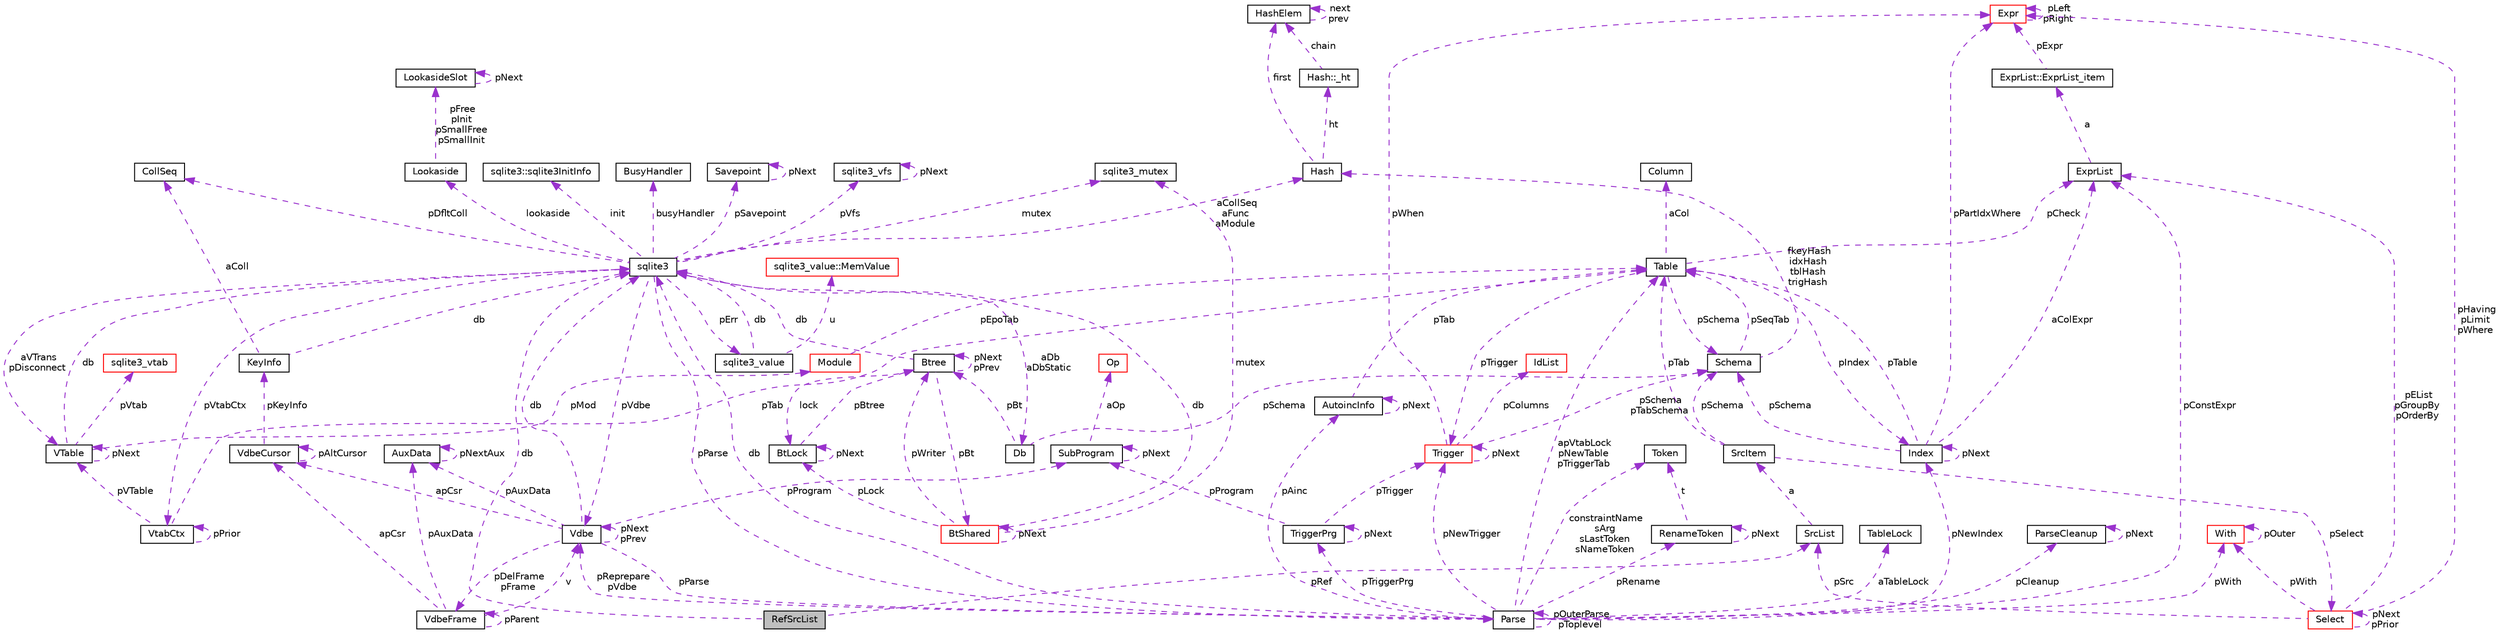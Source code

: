 digraph "RefSrcList"
{
 // LATEX_PDF_SIZE
  edge [fontname="Helvetica",fontsize="10",labelfontname="Helvetica",labelfontsize="10"];
  node [fontname="Helvetica",fontsize="10",shape=record];
  Node1 [label="RefSrcList",height=0.2,width=0.4,color="black", fillcolor="grey75", style="filled", fontcolor="black",tooltip=" "];
  Node2 -> Node1 [dir="back",color="darkorchid3",fontsize="10",style="dashed",label=" db" ,fontname="Helvetica"];
  Node2 [label="sqlite3",height=0.2,width=0.4,color="black", fillcolor="white", style="filled",URL="$d9/dcd/structsqlite3.html",tooltip=" "];
  Node3 -> Node2 [dir="back",color="darkorchid3",fontsize="10",style="dashed",label=" pVfs" ,fontname="Helvetica"];
  Node3 [label="sqlite3_vfs",height=0.2,width=0.4,color="black", fillcolor="white", style="filled",URL="$d3/d36/structsqlite3__vfs.html",tooltip=" "];
  Node3 -> Node3 [dir="back",color="darkorchid3",fontsize="10",style="dashed",label=" pNext" ,fontname="Helvetica"];
  Node4 -> Node2 [dir="back",color="darkorchid3",fontsize="10",style="dashed",label=" pVdbe" ,fontname="Helvetica"];
  Node4 [label="Vdbe",height=0.2,width=0.4,color="black", fillcolor="white", style="filled",URL="$db/d1b/sqlite3_8c.html#de/d53/structVdbe",tooltip=" "];
  Node2 -> Node4 [dir="back",color="darkorchid3",fontsize="10",style="dashed",label=" db" ,fontname="Helvetica"];
  Node4 -> Node4 [dir="back",color="darkorchid3",fontsize="10",style="dashed",label=" pNext\npPrev" ,fontname="Helvetica"];
  Node5 -> Node4 [dir="back",color="darkorchid3",fontsize="10",style="dashed",label=" pParse" ,fontname="Helvetica"];
  Node5 [label="Parse",height=0.2,width=0.4,color="black", fillcolor="white", style="filled",URL="$db/d1b/sqlite3_8c.html#db/dbb/structParse",tooltip=" "];
  Node2 -> Node5 [dir="back",color="darkorchid3",fontsize="10",style="dashed",label=" db" ,fontname="Helvetica"];
  Node4 -> Node5 [dir="back",color="darkorchid3",fontsize="10",style="dashed",label=" pReprepare\npVdbe" ,fontname="Helvetica"];
  Node6 -> Node5 [dir="back",color="darkorchid3",fontsize="10",style="dashed",label=" pConstExpr" ,fontname="Helvetica"];
  Node6 [label="ExprList",height=0.2,width=0.4,color="black", fillcolor="white", style="filled",URL="$db/d1b/sqlite3_8c.html#d5/d5c/structExprList",tooltip=" "];
  Node7 -> Node6 [dir="back",color="darkorchid3",fontsize="10",style="dashed",label=" a" ,fontname="Helvetica"];
  Node7 [label="ExprList::ExprList_item",height=0.2,width=0.4,color="black", fillcolor="white", style="filled",URL="$db/d1b/sqlite3_8c.html#d8/dae/structExprList_1_1ExprList__item",tooltip=" "];
  Node8 -> Node7 [dir="back",color="darkorchid3",fontsize="10",style="dashed",label=" pExpr" ,fontname="Helvetica"];
  Node8 [label="Expr",height=0.2,width=0.4,color="red", fillcolor="white", style="filled",URL="$db/d1b/sqlite3_8c.html#d4/dfb/structExpr",tooltip=" "];
  Node8 -> Node8 [dir="back",color="darkorchid3",fontsize="10",style="dashed",label=" pLeft\npRight" ,fontname="Helvetica"];
  Node32 -> Node5 [dir="back",color="darkorchid3",fontsize="10",style="dashed",label=" constraintName\nsArg\nsLastToken\nsNameToken" ,fontname="Helvetica"];
  Node32 [label="Token",height=0.2,width=0.4,color="black", fillcolor="white", style="filled",URL="$db/d1b/sqlite3_8c.html#df/dcd/structToken",tooltip=" "];
  Node33 -> Node5 [dir="back",color="darkorchid3",fontsize="10",style="dashed",label=" aTableLock" ,fontname="Helvetica"];
  Node33 [label="TableLock",height=0.2,width=0.4,color="black", fillcolor="white", style="filled",URL="$db/d1b/sqlite3_8c.html#d1/d79/structTableLock",tooltip=" "];
  Node34 -> Node5 [dir="back",color="darkorchid3",fontsize="10",style="dashed",label=" pAinc" ,fontname="Helvetica"];
  Node34 [label="AutoincInfo",height=0.2,width=0.4,color="black", fillcolor="white", style="filled",URL="$db/d1b/sqlite3_8c.html#db/d7b/structAutoincInfo",tooltip=" "];
  Node34 -> Node34 [dir="back",color="darkorchid3",fontsize="10",style="dashed",label=" pNext" ,fontname="Helvetica"];
  Node11 -> Node34 [dir="back",color="darkorchid3",fontsize="10",style="dashed",label=" pTab" ,fontname="Helvetica"];
  Node11 [label="Table",height=0.2,width=0.4,color="black", fillcolor="white", style="filled",URL="$db/d1b/sqlite3_8c.html#dc/dcb/structTable",tooltip=" "];
  Node12 -> Node11 [dir="back",color="darkorchid3",fontsize="10",style="dashed",label=" aCol" ,fontname="Helvetica"];
  Node12 [label="Column",height=0.2,width=0.4,color="black", fillcolor="white", style="filled",URL="$db/d1b/sqlite3_8c.html#dc/dc1/structColumn",tooltip=" "];
  Node13 -> Node11 [dir="back",color="darkorchid3",fontsize="10",style="dashed",label=" pIndex" ,fontname="Helvetica"];
  Node13 [label="Index",height=0.2,width=0.4,color="black", fillcolor="white", style="filled",URL="$db/d1b/sqlite3_8c.html#df/d86/structIndex",tooltip=" "];
  Node11 -> Node13 [dir="back",color="darkorchid3",fontsize="10",style="dashed",label=" pTable" ,fontname="Helvetica"];
  Node13 -> Node13 [dir="back",color="darkorchid3",fontsize="10",style="dashed",label=" pNext" ,fontname="Helvetica"];
  Node14 -> Node13 [dir="back",color="darkorchid3",fontsize="10",style="dashed",label=" pSchema" ,fontname="Helvetica"];
  Node14 [label="Schema",height=0.2,width=0.4,color="black", fillcolor="white", style="filled",URL="$db/d1b/sqlite3_8c.html#d8/db0/structSchema",tooltip=" "];
  Node15 -> Node14 [dir="back",color="darkorchid3",fontsize="10",style="dashed",label=" fkeyHash\nidxHash\ntblHash\ntrigHash" ,fontname="Helvetica"];
  Node15 [label="Hash",height=0.2,width=0.4,color="black", fillcolor="white", style="filled",URL="$db/d1b/sqlite3_8c.html#d1/dbe/structHash",tooltip=" "];
  Node16 -> Node15 [dir="back",color="darkorchid3",fontsize="10",style="dashed",label=" first" ,fontname="Helvetica"];
  Node16 [label="HashElem",height=0.2,width=0.4,color="black", fillcolor="white", style="filled",URL="$db/d1b/sqlite3_8c.html#da/d21/structHashElem",tooltip=" "];
  Node16 -> Node16 [dir="back",color="darkorchid3",fontsize="10",style="dashed",label=" next\nprev" ,fontname="Helvetica"];
  Node17 -> Node15 [dir="back",color="darkorchid3",fontsize="10",style="dashed",label=" ht" ,fontname="Helvetica"];
  Node17 [label="Hash::_ht",height=0.2,width=0.4,color="black", fillcolor="white", style="filled",URL="$db/d1b/sqlite3_8c.html#d7/d1f/structHash_1_1__ht",tooltip=" "];
  Node16 -> Node17 [dir="back",color="darkorchid3",fontsize="10",style="dashed",label=" chain" ,fontname="Helvetica"];
  Node11 -> Node14 [dir="back",color="darkorchid3",fontsize="10",style="dashed",label=" pSeqTab" ,fontname="Helvetica"];
  Node8 -> Node13 [dir="back",color="darkorchid3",fontsize="10",style="dashed",label=" pPartIdxWhere" ,fontname="Helvetica"];
  Node6 -> Node13 [dir="back",color="darkorchid3",fontsize="10",style="dashed",label=" aColExpr" ,fontname="Helvetica"];
  Node6 -> Node11 [dir="back",color="darkorchid3",fontsize="10",style="dashed",label=" pCheck" ,fontname="Helvetica"];
  Node18 -> Node11 [dir="back",color="darkorchid3",fontsize="10",style="dashed",label=" pTrigger" ,fontname="Helvetica"];
  Node18 [label="Trigger",height=0.2,width=0.4,color="red", fillcolor="white", style="filled",URL="$db/d1b/sqlite3_8c.html#dc/d15/structTrigger",tooltip=" "];
  Node8 -> Node18 [dir="back",color="darkorchid3",fontsize="10",style="dashed",label=" pWhen" ,fontname="Helvetica"];
  Node19 -> Node18 [dir="back",color="darkorchid3",fontsize="10",style="dashed",label=" pColumns" ,fontname="Helvetica"];
  Node19 [label="IdList",height=0.2,width=0.4,color="red", fillcolor="white", style="filled",URL="$db/d1b/sqlite3_8c.html#da/d69/structIdList",tooltip=" "];
  Node14 -> Node18 [dir="back",color="darkorchid3",fontsize="10",style="dashed",label=" pSchema\npTabSchema" ,fontname="Helvetica"];
  Node18 -> Node18 [dir="back",color="darkorchid3",fontsize="10",style="dashed",label=" pNext" ,fontname="Helvetica"];
  Node14 -> Node11 [dir="back",color="darkorchid3",fontsize="10",style="dashed",label=" pSchema" ,fontname="Helvetica"];
  Node5 -> Node5 [dir="back",color="darkorchid3",fontsize="10",style="dashed",label=" pOuterParse\npToplevel" ,fontname="Helvetica"];
  Node11 -> Node5 [dir="back",color="darkorchid3",fontsize="10",style="dashed",label=" apVtabLock\npNewTable\npTriggerTab" ,fontname="Helvetica"];
  Node35 -> Node5 [dir="back",color="darkorchid3",fontsize="10",style="dashed",label=" pTriggerPrg" ,fontname="Helvetica"];
  Node35 [label="TriggerPrg",height=0.2,width=0.4,color="black", fillcolor="white", style="filled",URL="$db/d1b/sqlite3_8c.html#d9/d62/structTriggerPrg",tooltip=" "];
  Node18 -> Node35 [dir="back",color="darkorchid3",fontsize="10",style="dashed",label=" pTrigger" ,fontname="Helvetica"];
  Node35 -> Node35 [dir="back",color="darkorchid3",fontsize="10",style="dashed",label=" pNext" ,fontname="Helvetica"];
  Node36 -> Node35 [dir="back",color="darkorchid3",fontsize="10",style="dashed",label=" pProgram" ,fontname="Helvetica"];
  Node36 [label="SubProgram",height=0.2,width=0.4,color="black", fillcolor="white", style="filled",URL="$db/d1b/sqlite3_8c.html#de/d7a/structSubProgram",tooltip=" "];
  Node37 -> Node36 [dir="back",color="darkorchid3",fontsize="10",style="dashed",label=" aOp" ,fontname="Helvetica"];
  Node37 [label="Op",height=0.2,width=0.4,color="red", fillcolor="white", style="filled",URL="$db/d1b/sqlite3_8c.html#d5/d1d/structVdbeOp",tooltip=" "];
  Node36 -> Node36 [dir="back",color="darkorchid3",fontsize="10",style="dashed",label=" pNext" ,fontname="Helvetica"];
  Node48 -> Node5 [dir="back",color="darkorchid3",fontsize="10",style="dashed",label=" pCleanup" ,fontname="Helvetica"];
  Node48 [label="ParseCleanup",height=0.2,width=0.4,color="black", fillcolor="white", style="filled",URL="$de/d52/structParseCleanup.html",tooltip=" "];
  Node48 -> Node48 [dir="back",color="darkorchid3",fontsize="10",style="dashed",label=" pNext" ,fontname="Helvetica"];
  Node13 -> Node5 [dir="back",color="darkorchid3",fontsize="10",style="dashed",label=" pNewIndex" ,fontname="Helvetica"];
  Node18 -> Node5 [dir="back",color="darkorchid3",fontsize="10",style="dashed",label=" pNewTrigger" ,fontname="Helvetica"];
  Node25 -> Node5 [dir="back",color="darkorchid3",fontsize="10",style="dashed",label=" pWith" ,fontname="Helvetica"];
  Node25 [label="With",height=0.2,width=0.4,color="red", fillcolor="white", style="filled",URL="$db/d1b/sqlite3_8c.html#df/d70/structWith",tooltip=" "];
  Node25 -> Node25 [dir="back",color="darkorchid3",fontsize="10",style="dashed",label=" pOuter" ,fontname="Helvetica"];
  Node49 -> Node5 [dir="back",color="darkorchid3",fontsize="10",style="dashed",label=" pRename" ,fontname="Helvetica"];
  Node49 [label="RenameToken",height=0.2,width=0.4,color="black", fillcolor="white", style="filled",URL="$db/d1b/sqlite3_8c.html#d7/db5/structRenameToken",tooltip=" "];
  Node32 -> Node49 [dir="back",color="darkorchid3",fontsize="10",style="dashed",label=" t" ,fontname="Helvetica"];
  Node49 -> Node49 [dir="back",color="darkorchid3",fontsize="10",style="dashed",label=" pNext" ,fontname="Helvetica"];
  Node50 -> Node4 [dir="back",color="darkorchid3",fontsize="10",style="dashed",label=" apCsr" ,fontname="Helvetica"];
  Node50 [label="VdbeCursor",height=0.2,width=0.4,color="black", fillcolor="white", style="filled",URL="$db/d1b/sqlite3_8c.html#d0/dd5/structVdbeCursor",tooltip=" "];
  Node50 -> Node50 [dir="back",color="darkorchid3",fontsize="10",style="dashed",label=" pAltCursor" ,fontname="Helvetica"];
  Node47 -> Node50 [dir="back",color="darkorchid3",fontsize="10",style="dashed",label=" pKeyInfo" ,fontname="Helvetica"];
  Node47 [label="KeyInfo",height=0.2,width=0.4,color="black", fillcolor="white", style="filled",URL="$db/d1b/sqlite3_8c.html#d2/d51/structKeyInfo",tooltip=" "];
  Node2 -> Node47 [dir="back",color="darkorchid3",fontsize="10",style="dashed",label=" db" ,fontname="Helvetica"];
  Node42 -> Node47 [dir="back",color="darkorchid3",fontsize="10",style="dashed",label=" aColl" ,fontname="Helvetica"];
  Node42 [label="CollSeq",height=0.2,width=0.4,color="black", fillcolor="white", style="filled",URL="$d1/d4e/structCollSeq.html",tooltip=" "];
  Node51 -> Node4 [dir="back",color="darkorchid3",fontsize="10",style="dashed",label=" pDelFrame\npFrame" ,fontname="Helvetica"];
  Node51 [label="VdbeFrame",height=0.2,width=0.4,color="black", fillcolor="white", style="filled",URL="$db/d1b/sqlite3_8c.html#df/db1/structVdbeFrame",tooltip=" "];
  Node4 -> Node51 [dir="back",color="darkorchid3",fontsize="10",style="dashed",label=" v" ,fontname="Helvetica"];
  Node51 -> Node51 [dir="back",color="darkorchid3",fontsize="10",style="dashed",label=" pParent" ,fontname="Helvetica"];
  Node50 -> Node51 [dir="back",color="darkorchid3",fontsize="10",style="dashed",label=" apCsr" ,fontname="Helvetica"];
  Node52 -> Node51 [dir="back",color="darkorchid3",fontsize="10",style="dashed",label=" pAuxData" ,fontname="Helvetica"];
  Node52 [label="AuxData",height=0.2,width=0.4,color="black", fillcolor="white", style="filled",URL="$d7/d4c/structAuxData.html",tooltip=" "];
  Node52 -> Node52 [dir="back",color="darkorchid3",fontsize="10",style="dashed",label=" pNextAux" ,fontname="Helvetica"];
  Node36 -> Node4 [dir="back",color="darkorchid3",fontsize="10",style="dashed",label=" pProgram" ,fontname="Helvetica"];
  Node52 -> Node4 [dir="back",color="darkorchid3",fontsize="10",style="dashed",label=" pAuxData" ,fontname="Helvetica"];
  Node42 -> Node2 [dir="back",color="darkorchid3",fontsize="10",style="dashed",label=" pDfltColl" ,fontname="Helvetica"];
  Node53 -> Node2 [dir="back",color="darkorchid3",fontsize="10",style="dashed",label=" mutex" ,fontname="Helvetica"];
  Node53 [label="sqlite3_mutex",height=0.2,width=0.4,color="black", fillcolor="white", style="filled",URL="$db/d1b/sqlite3_8c.html#d5/d3c/structsqlite3__mutex",tooltip=" "];
  Node54 -> Node2 [dir="back",color="darkorchid3",fontsize="10",style="dashed",label=" aDb\naDbStatic" ,fontname="Helvetica"];
  Node54 [label="Db",height=0.2,width=0.4,color="black", fillcolor="white", style="filled",URL="$db/d1b/sqlite3_8c.html#d2/d6b/structDb",tooltip=" "];
  Node55 -> Node54 [dir="back",color="darkorchid3",fontsize="10",style="dashed",label=" pBt" ,fontname="Helvetica"];
  Node55 [label="Btree",height=0.2,width=0.4,color="black", fillcolor="white", style="filled",URL="$db/d1b/sqlite3_8c.html#dd/db3/structBtree",tooltip=" "];
  Node2 -> Node55 [dir="back",color="darkorchid3",fontsize="10",style="dashed",label=" db" ,fontname="Helvetica"];
  Node56 -> Node55 [dir="back",color="darkorchid3",fontsize="10",style="dashed",label=" pBt" ,fontname="Helvetica"];
  Node56 [label="BtShared",height=0.2,width=0.4,color="red", fillcolor="white", style="filled",URL="$d4/da0/structBtShared.html",tooltip=" "];
  Node2 -> Node56 [dir="back",color="darkorchid3",fontsize="10",style="dashed",label=" db" ,fontname="Helvetica"];
  Node53 -> Node56 [dir="back",color="darkorchid3",fontsize="10",style="dashed",label=" mutex" ,fontname="Helvetica"];
  Node56 -> Node56 [dir="back",color="darkorchid3",fontsize="10",style="dashed",label=" pNext" ,fontname="Helvetica"];
  Node71 -> Node56 [dir="back",color="darkorchid3",fontsize="10",style="dashed",label=" pLock" ,fontname="Helvetica"];
  Node71 [label="BtLock",height=0.2,width=0.4,color="black", fillcolor="white", style="filled",URL="$db/d1b/sqlite3_8c.html#db/dc1/structBtLock",tooltip=" "];
  Node55 -> Node71 [dir="back",color="darkorchid3",fontsize="10",style="dashed",label=" pBtree" ,fontname="Helvetica"];
  Node71 -> Node71 [dir="back",color="darkorchid3",fontsize="10",style="dashed",label=" pNext" ,fontname="Helvetica"];
  Node55 -> Node56 [dir="back",color="darkorchid3",fontsize="10",style="dashed",label=" pWriter" ,fontname="Helvetica"];
  Node55 -> Node55 [dir="back",color="darkorchid3",fontsize="10",style="dashed",label=" pNext\npPrev" ,fontname="Helvetica"];
  Node71 -> Node55 [dir="back",color="darkorchid3",fontsize="10",style="dashed",label=" lock" ,fontname="Helvetica"];
  Node14 -> Node54 [dir="back",color="darkorchid3",fontsize="10",style="dashed",label=" pSchema" ,fontname="Helvetica"];
  Node72 -> Node2 [dir="back",color="darkorchid3",fontsize="10",style="dashed",label=" init" ,fontname="Helvetica"];
  Node72 [label="sqlite3::sqlite3InitInfo",height=0.2,width=0.4,color="black", fillcolor="white", style="filled",URL="$d9/dcd/structsqlite3.html#df/d52/structsqlite3_1_1sqlite3InitInfo",tooltip=" "];
  Node5 -> Node2 [dir="back",color="darkorchid3",fontsize="10",style="dashed",label=" pParse" ,fontname="Helvetica"];
  Node40 -> Node2 [dir="back",color="darkorchid3",fontsize="10",style="dashed",label=" pErr" ,fontname="Helvetica"];
  Node40 [label="sqlite3_value",height=0.2,width=0.4,color="black", fillcolor="white", style="filled",URL="$d0/d9c/structsqlite3__value.html",tooltip=" "];
  Node41 -> Node40 [dir="back",color="darkorchid3",fontsize="10",style="dashed",label=" u" ,fontname="Helvetica"];
  Node41 [label="sqlite3_value::MemValue",height=0.2,width=0.4,color="red", fillcolor="white", style="filled",URL="$d0/d9c/structsqlite3__value.html#d5/da9/unionsqlite3__value_1_1MemValue",tooltip=" "];
  Node2 -> Node40 [dir="back",color="darkorchid3",fontsize="10",style="dashed",label=" db" ,fontname="Helvetica"];
  Node73 -> Node2 [dir="back",color="darkorchid3",fontsize="10",style="dashed",label=" lookaside" ,fontname="Helvetica"];
  Node73 [label="Lookaside",height=0.2,width=0.4,color="black", fillcolor="white", style="filled",URL="$db/d1b/sqlite3_8c.html#d9/d54/structLookaside",tooltip=" "];
  Node74 -> Node73 [dir="back",color="darkorchid3",fontsize="10",style="dashed",label=" pFree\npInit\npSmallFree\npSmallInit" ,fontname="Helvetica"];
  Node74 [label="LookasideSlot",height=0.2,width=0.4,color="black", fillcolor="white", style="filled",URL="$db/d1b/sqlite3_8c.html#d1/de0/structLookasideSlot",tooltip=" "];
  Node74 -> Node74 [dir="back",color="darkorchid3",fontsize="10",style="dashed",label=" pNext" ,fontname="Helvetica"];
  Node15 -> Node2 [dir="back",color="darkorchid3",fontsize="10",style="dashed",label=" aCollSeq\naFunc\naModule" ,fontname="Helvetica"];
  Node75 -> Node2 [dir="back",color="darkorchid3",fontsize="10",style="dashed",label=" pVtabCtx" ,fontname="Helvetica"];
  Node75 [label="VtabCtx",height=0.2,width=0.4,color="black", fillcolor="white", style="filled",URL="$db/d1b/sqlite3_8c.html#d3/d4f/structVtabCtx",tooltip=" "];
  Node43 -> Node75 [dir="back",color="darkorchid3",fontsize="10",style="dashed",label=" pVTable" ,fontname="Helvetica"];
  Node43 [label="VTable",height=0.2,width=0.4,color="black", fillcolor="white", style="filled",URL="$db/d1b/sqlite3_8c.html#d9/dde/structVTable",tooltip=" "];
  Node2 -> Node43 [dir="back",color="darkorchid3",fontsize="10",style="dashed",label=" db" ,fontname="Helvetica"];
  Node44 -> Node43 [dir="back",color="darkorchid3",fontsize="10",style="dashed",label=" pMod" ,fontname="Helvetica"];
  Node44 [label="Module",height=0.2,width=0.4,color="red", fillcolor="white", style="filled",URL="$d0/dc5/structModule.html",tooltip=" "];
  Node11 -> Node44 [dir="back",color="darkorchid3",fontsize="10",style="dashed",label=" pEpoTab" ,fontname="Helvetica"];
  Node46 -> Node43 [dir="back",color="darkorchid3",fontsize="10",style="dashed",label=" pVtab" ,fontname="Helvetica"];
  Node46 [label="sqlite3_vtab",height=0.2,width=0.4,color="red", fillcolor="white", style="filled",URL="$de/dd3/sqlite3_8h.html#d3/d12/structsqlite3__vtab",tooltip=" "];
  Node43 -> Node43 [dir="back",color="darkorchid3",fontsize="10",style="dashed",label=" pNext" ,fontname="Helvetica"];
  Node11 -> Node75 [dir="back",color="darkorchid3",fontsize="10",style="dashed",label=" pTab" ,fontname="Helvetica"];
  Node75 -> Node75 [dir="back",color="darkorchid3",fontsize="10",style="dashed",label=" pPrior" ,fontname="Helvetica"];
  Node43 -> Node2 [dir="back",color="darkorchid3",fontsize="10",style="dashed",label=" aVTrans\npDisconnect" ,fontname="Helvetica"];
  Node76 -> Node2 [dir="back",color="darkorchid3",fontsize="10",style="dashed",label=" busyHandler" ,fontname="Helvetica"];
  Node76 [label="BusyHandler",height=0.2,width=0.4,color="black", fillcolor="white", style="filled",URL="$dc/d2e/structBusyHandler.html",tooltip=" "];
  Node77 -> Node2 [dir="back",color="darkorchid3",fontsize="10",style="dashed",label=" pSavepoint" ,fontname="Helvetica"];
  Node77 [label="Savepoint",height=0.2,width=0.4,color="black", fillcolor="white", style="filled",URL="$db/d1b/sqlite3_8c.html#d3/d2f/structSavepoint",tooltip=" "];
  Node77 -> Node77 [dir="back",color="darkorchid3",fontsize="10",style="dashed",label=" pNext" ,fontname="Helvetica"];
  Node23 -> Node1 [dir="back",color="darkorchid3",fontsize="10",style="dashed",label=" pRef" ,fontname="Helvetica"];
  Node23 [label="SrcList",height=0.2,width=0.4,color="black", fillcolor="white", style="filled",URL="$db/d1b/sqlite3_8c.html#de/deb/structSrcList",tooltip=" "];
  Node24 -> Node23 [dir="back",color="darkorchid3",fontsize="10",style="dashed",label=" a" ,fontname="Helvetica"];
  Node24 [label="SrcItem",height=0.2,width=0.4,color="black", fillcolor="white", style="filled",URL="$db/d1b/sqlite3_8c.html#d0/d26/structSrcItem",tooltip=" "];
  Node14 -> Node24 [dir="back",color="darkorchid3",fontsize="10",style="dashed",label=" pSchema" ,fontname="Helvetica"];
  Node11 -> Node24 [dir="back",color="darkorchid3",fontsize="10",style="dashed",label=" pTab" ,fontname="Helvetica"];
  Node22 -> Node24 [dir="back",color="darkorchid3",fontsize="10",style="dashed",label=" pSelect" ,fontname="Helvetica"];
  Node22 [label="Select",height=0.2,width=0.4,color="red", fillcolor="white", style="filled",URL="$db/d1b/sqlite3_8c.html#dd/d39/structSelect",tooltip=" "];
  Node6 -> Node22 [dir="back",color="darkorchid3",fontsize="10",style="dashed",label=" pEList\npGroupBy\npOrderBy" ,fontname="Helvetica"];
  Node23 -> Node22 [dir="back",color="darkorchid3",fontsize="10",style="dashed",label=" pSrc" ,fontname="Helvetica"];
  Node8 -> Node22 [dir="back",color="darkorchid3",fontsize="10",style="dashed",label=" pHaving\npLimit\npWhere" ,fontname="Helvetica"];
  Node22 -> Node22 [dir="back",color="darkorchid3",fontsize="10",style="dashed",label=" pNext\npPrior" ,fontname="Helvetica"];
  Node25 -> Node22 [dir="back",color="darkorchid3",fontsize="10",style="dashed",label=" pWith" ,fontname="Helvetica"];
}

